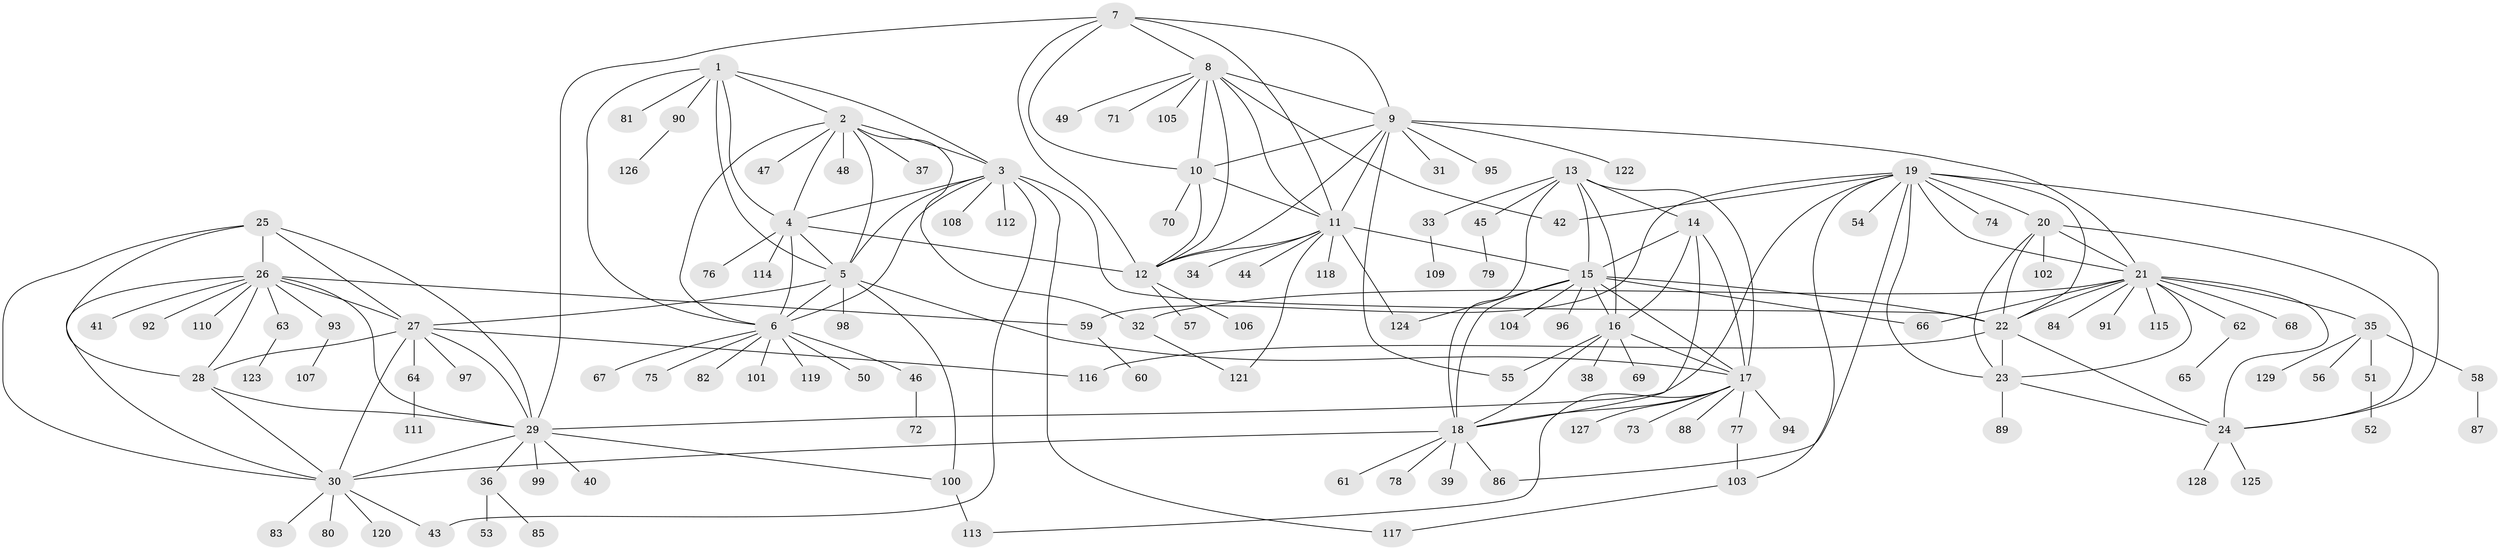 // coarse degree distribution, {5: 0.02040816326530612, 7: 0.04081632653061224, 13: 0.01020408163265306, 6: 0.05102040816326531, 10: 0.030612244897959183, 8: 0.02040816326530612, 11: 0.01020408163265306, 18: 0.01020408163265306, 12: 0.02040816326530612, 3: 0.061224489795918366, 1: 0.6122448979591837, 4: 0.01020408163265306, 2: 0.10204081632653061}
// Generated by graph-tools (version 1.1) at 2025/42/03/06/25 10:42:14]
// undirected, 129 vertices, 198 edges
graph export_dot {
graph [start="1"]
  node [color=gray90,style=filled];
  1;
  2;
  3;
  4;
  5;
  6;
  7;
  8;
  9;
  10;
  11;
  12;
  13;
  14;
  15;
  16;
  17;
  18;
  19;
  20;
  21;
  22;
  23;
  24;
  25;
  26;
  27;
  28;
  29;
  30;
  31;
  32;
  33;
  34;
  35;
  36;
  37;
  38;
  39;
  40;
  41;
  42;
  43;
  44;
  45;
  46;
  47;
  48;
  49;
  50;
  51;
  52;
  53;
  54;
  55;
  56;
  57;
  58;
  59;
  60;
  61;
  62;
  63;
  64;
  65;
  66;
  67;
  68;
  69;
  70;
  71;
  72;
  73;
  74;
  75;
  76;
  77;
  78;
  79;
  80;
  81;
  82;
  83;
  84;
  85;
  86;
  87;
  88;
  89;
  90;
  91;
  92;
  93;
  94;
  95;
  96;
  97;
  98;
  99;
  100;
  101;
  102;
  103;
  104;
  105;
  106;
  107;
  108;
  109;
  110;
  111;
  112;
  113;
  114;
  115;
  116;
  117;
  118;
  119;
  120;
  121;
  122;
  123;
  124;
  125;
  126;
  127;
  128;
  129;
  1 -- 2;
  1 -- 3;
  1 -- 4;
  1 -- 5;
  1 -- 6;
  1 -- 81;
  1 -- 90;
  2 -- 3;
  2 -- 4;
  2 -- 5;
  2 -- 6;
  2 -- 32;
  2 -- 37;
  2 -- 47;
  2 -- 48;
  3 -- 4;
  3 -- 5;
  3 -- 6;
  3 -- 22;
  3 -- 43;
  3 -- 108;
  3 -- 112;
  3 -- 117;
  4 -- 5;
  4 -- 6;
  4 -- 12;
  4 -- 76;
  4 -- 114;
  5 -- 6;
  5 -- 17;
  5 -- 27;
  5 -- 98;
  5 -- 100;
  6 -- 46;
  6 -- 50;
  6 -- 67;
  6 -- 75;
  6 -- 82;
  6 -- 101;
  6 -- 119;
  7 -- 8;
  7 -- 9;
  7 -- 10;
  7 -- 11;
  7 -- 12;
  7 -- 29;
  8 -- 9;
  8 -- 10;
  8 -- 11;
  8 -- 12;
  8 -- 42;
  8 -- 49;
  8 -- 71;
  8 -- 105;
  9 -- 10;
  9 -- 11;
  9 -- 12;
  9 -- 21;
  9 -- 31;
  9 -- 55;
  9 -- 95;
  9 -- 122;
  10 -- 11;
  10 -- 12;
  10 -- 70;
  11 -- 12;
  11 -- 15;
  11 -- 34;
  11 -- 44;
  11 -- 118;
  11 -- 121;
  11 -- 124;
  12 -- 57;
  12 -- 106;
  13 -- 14;
  13 -- 15;
  13 -- 16;
  13 -- 17;
  13 -- 18;
  13 -- 33;
  13 -- 45;
  14 -- 15;
  14 -- 16;
  14 -- 17;
  14 -- 18;
  15 -- 16;
  15 -- 17;
  15 -- 18;
  15 -- 22;
  15 -- 66;
  15 -- 96;
  15 -- 104;
  15 -- 124;
  16 -- 17;
  16 -- 18;
  16 -- 38;
  16 -- 55;
  16 -- 69;
  17 -- 18;
  17 -- 73;
  17 -- 77;
  17 -- 88;
  17 -- 94;
  17 -- 113;
  17 -- 127;
  18 -- 30;
  18 -- 39;
  18 -- 61;
  18 -- 78;
  18 -- 86;
  19 -- 20;
  19 -- 21;
  19 -- 22;
  19 -- 23;
  19 -- 24;
  19 -- 29;
  19 -- 42;
  19 -- 54;
  19 -- 59;
  19 -- 74;
  19 -- 86;
  19 -- 103;
  20 -- 21;
  20 -- 22;
  20 -- 23;
  20 -- 24;
  20 -- 102;
  21 -- 22;
  21 -- 23;
  21 -- 24;
  21 -- 32;
  21 -- 35;
  21 -- 62;
  21 -- 66;
  21 -- 68;
  21 -- 84;
  21 -- 91;
  21 -- 115;
  22 -- 23;
  22 -- 24;
  22 -- 116;
  23 -- 24;
  23 -- 89;
  24 -- 125;
  24 -- 128;
  25 -- 26;
  25 -- 27;
  25 -- 28;
  25 -- 29;
  25 -- 30;
  26 -- 27;
  26 -- 28;
  26 -- 29;
  26 -- 30;
  26 -- 41;
  26 -- 59;
  26 -- 63;
  26 -- 92;
  26 -- 93;
  26 -- 110;
  27 -- 28;
  27 -- 29;
  27 -- 30;
  27 -- 64;
  27 -- 97;
  27 -- 116;
  28 -- 29;
  28 -- 30;
  29 -- 30;
  29 -- 36;
  29 -- 40;
  29 -- 99;
  29 -- 100;
  30 -- 43;
  30 -- 80;
  30 -- 83;
  30 -- 120;
  32 -- 121;
  33 -- 109;
  35 -- 51;
  35 -- 56;
  35 -- 58;
  35 -- 129;
  36 -- 53;
  36 -- 85;
  45 -- 79;
  46 -- 72;
  51 -- 52;
  58 -- 87;
  59 -- 60;
  62 -- 65;
  63 -- 123;
  64 -- 111;
  77 -- 103;
  90 -- 126;
  93 -- 107;
  100 -- 113;
  103 -- 117;
}
